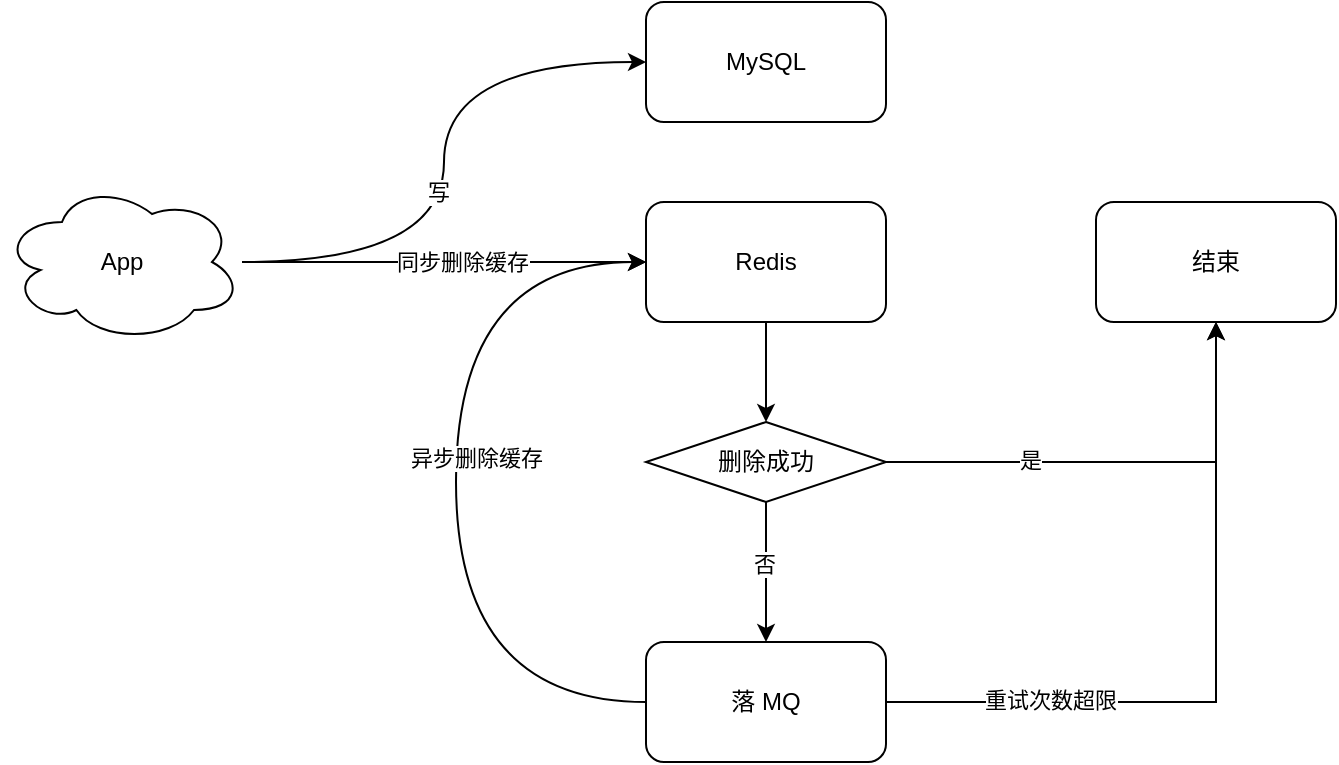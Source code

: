 <mxfile version="26.0.6">
  <diagram name="第 1 页" id="UhGYSRa2YgAMnk5_34X9">
    <mxGraphModel dx="954" dy="581" grid="1" gridSize="10" guides="1" tooltips="1" connect="1" arrows="1" fold="1" page="1" pageScale="1" pageWidth="827" pageHeight="1169" math="0" shadow="0">
      <root>
        <mxCell id="0" />
        <mxCell id="1" parent="0" />
        <mxCell id="eUmpF66XLGPswrJBCya0-1" style="edgeStyle=orthogonalEdgeStyle;rounded=0;orthogonalLoop=1;jettySize=auto;html=1;entryX=0;entryY=0.5;entryDx=0;entryDy=0;strokeColor=default;curved=1;" edge="1" parent="1" source="eUmpF66XLGPswrJBCya0-5" target="eUmpF66XLGPswrJBCya0-6">
          <mxGeometry relative="1" as="geometry" />
        </mxCell>
        <mxCell id="eUmpF66XLGPswrJBCya0-2" value="写" style="edgeLabel;html=1;align=center;verticalAlign=middle;resizable=0;points=[];" vertex="1" connectable="0" parent="eUmpF66XLGPswrJBCya0-1">
          <mxGeometry x="-0.095" y="3" relative="1" as="geometry">
            <mxPoint as="offset" />
          </mxGeometry>
        </mxCell>
        <mxCell id="eUmpF66XLGPswrJBCya0-3" style="edgeStyle=orthogonalEdgeStyle;rounded=0;orthogonalLoop=1;jettySize=auto;html=1;entryX=0;entryY=0.5;entryDx=0;entryDy=0;" edge="1" parent="1" source="eUmpF66XLGPswrJBCya0-5" target="eUmpF66XLGPswrJBCya0-13">
          <mxGeometry relative="1" as="geometry" />
        </mxCell>
        <mxCell id="eUmpF66XLGPswrJBCya0-4" value="同步删除缓存" style="edgeLabel;html=1;align=center;verticalAlign=middle;resizable=0;points=[];" vertex="1" connectable="0" parent="eUmpF66XLGPswrJBCya0-3">
          <mxGeometry x="-0.006" y="-1" relative="1" as="geometry">
            <mxPoint x="9" y="-1" as="offset" />
          </mxGeometry>
        </mxCell>
        <mxCell id="eUmpF66XLGPswrJBCya0-5" value="App" style="ellipse;shape=cloud;whiteSpace=wrap;html=1;" vertex="1" parent="1">
          <mxGeometry x="43" y="240" width="120" height="80" as="geometry" />
        </mxCell>
        <mxCell id="eUmpF66XLGPswrJBCya0-6" value="MySQL" style="rounded=1;whiteSpace=wrap;html=1;" vertex="1" parent="1">
          <mxGeometry x="365" y="150" width="120" height="60" as="geometry" />
        </mxCell>
        <mxCell id="eUmpF66XLGPswrJBCya0-7" style="edgeStyle=orthogonalEdgeStyle;rounded=0;orthogonalLoop=1;jettySize=auto;html=1;entryX=0;entryY=0.5;entryDx=0;entryDy=0;curved=1;" edge="1" parent="1" source="eUmpF66XLGPswrJBCya0-11" target="eUmpF66XLGPswrJBCya0-13">
          <mxGeometry relative="1" as="geometry">
            <mxPoint x="360" y="280" as="targetPoint" />
            <Array as="points">
              <mxPoint x="270" y="500" />
              <mxPoint x="270" y="280" />
            </Array>
          </mxGeometry>
        </mxCell>
        <mxCell id="eUmpF66XLGPswrJBCya0-8" value="异步删除缓存" style="edgeLabel;html=1;align=center;verticalAlign=middle;resizable=0;points=[];" vertex="1" connectable="0" parent="eUmpF66XLGPswrJBCya0-7">
          <mxGeometry x="-0.286" relative="1" as="geometry">
            <mxPoint x="10" y="-71" as="offset" />
          </mxGeometry>
        </mxCell>
        <mxCell id="eUmpF66XLGPswrJBCya0-9" style="edgeStyle=orthogonalEdgeStyle;rounded=0;orthogonalLoop=1;jettySize=auto;html=1;entryX=0.5;entryY=1;entryDx=0;entryDy=0;" edge="1" parent="1" source="eUmpF66XLGPswrJBCya0-11" target="eUmpF66XLGPswrJBCya0-19">
          <mxGeometry relative="1" as="geometry" />
        </mxCell>
        <mxCell id="eUmpF66XLGPswrJBCya0-10" value="重试次数超限" style="edgeLabel;html=1;align=center;verticalAlign=middle;resizable=0;points=[];" vertex="1" connectable="0" parent="eUmpF66XLGPswrJBCya0-9">
          <mxGeometry x="-0.677" y="1" relative="1" as="geometry">
            <mxPoint x="24" as="offset" />
          </mxGeometry>
        </mxCell>
        <mxCell id="eUmpF66XLGPswrJBCya0-11" value="落 MQ" style="rounded=1;whiteSpace=wrap;html=1;" vertex="1" parent="1">
          <mxGeometry x="365" y="470" width="120" height="60" as="geometry" />
        </mxCell>
        <mxCell id="eUmpF66XLGPswrJBCya0-12" style="edgeStyle=orthogonalEdgeStyle;rounded=0;orthogonalLoop=1;jettySize=auto;html=1;exitX=0.5;exitY=1;exitDx=0;exitDy=0;entryX=0.5;entryY=0;entryDx=0;entryDy=0;" edge="1" parent="1" source="eUmpF66XLGPswrJBCya0-13" target="eUmpF66XLGPswrJBCya0-18">
          <mxGeometry relative="1" as="geometry" />
        </mxCell>
        <mxCell id="eUmpF66XLGPswrJBCya0-13" value="Redis" style="rounded=1;whiteSpace=wrap;html=1;" vertex="1" parent="1">
          <mxGeometry x="365" y="250" width="120" height="60" as="geometry" />
        </mxCell>
        <mxCell id="eUmpF66XLGPswrJBCya0-14" style="edgeStyle=orthogonalEdgeStyle;rounded=0;orthogonalLoop=1;jettySize=auto;html=1;entryX=0.5;entryY=0;entryDx=0;entryDy=0;" edge="1" parent="1" source="eUmpF66XLGPswrJBCya0-18" target="eUmpF66XLGPswrJBCya0-11">
          <mxGeometry relative="1" as="geometry" />
        </mxCell>
        <mxCell id="eUmpF66XLGPswrJBCya0-15" value="否" style="edgeLabel;html=1;align=center;verticalAlign=middle;resizable=0;points=[];" vertex="1" connectable="0" parent="eUmpF66XLGPswrJBCya0-14">
          <mxGeometry x="-0.12" y="1" relative="1" as="geometry">
            <mxPoint x="-2" as="offset" />
          </mxGeometry>
        </mxCell>
        <mxCell id="eUmpF66XLGPswrJBCya0-16" style="edgeStyle=orthogonalEdgeStyle;rounded=0;orthogonalLoop=1;jettySize=auto;html=1;entryX=0.5;entryY=1;entryDx=0;entryDy=0;" edge="1" parent="1" source="eUmpF66XLGPswrJBCya0-18" target="eUmpF66XLGPswrJBCya0-19">
          <mxGeometry relative="1" as="geometry">
            <mxPoint x="709" y="280" as="targetPoint" />
          </mxGeometry>
        </mxCell>
        <mxCell id="eUmpF66XLGPswrJBCya0-17" value="是" style="edgeLabel;html=1;align=center;verticalAlign=middle;resizable=0;points=[];" vertex="1" connectable="0" parent="eUmpF66XLGPswrJBCya0-16">
          <mxGeometry x="-0.394" y="-2" relative="1" as="geometry">
            <mxPoint x="1" y="-3" as="offset" />
          </mxGeometry>
        </mxCell>
        <mxCell id="eUmpF66XLGPswrJBCya0-18" value="删除成功" style="rhombus;whiteSpace=wrap;html=1;" vertex="1" parent="1">
          <mxGeometry x="365" y="360" width="120" height="40" as="geometry" />
        </mxCell>
        <mxCell id="eUmpF66XLGPswrJBCya0-19" value="结束" style="rounded=1;whiteSpace=wrap;html=1;" vertex="1" parent="1">
          <mxGeometry x="590" y="250" width="120" height="60" as="geometry" />
        </mxCell>
      </root>
    </mxGraphModel>
  </diagram>
</mxfile>
